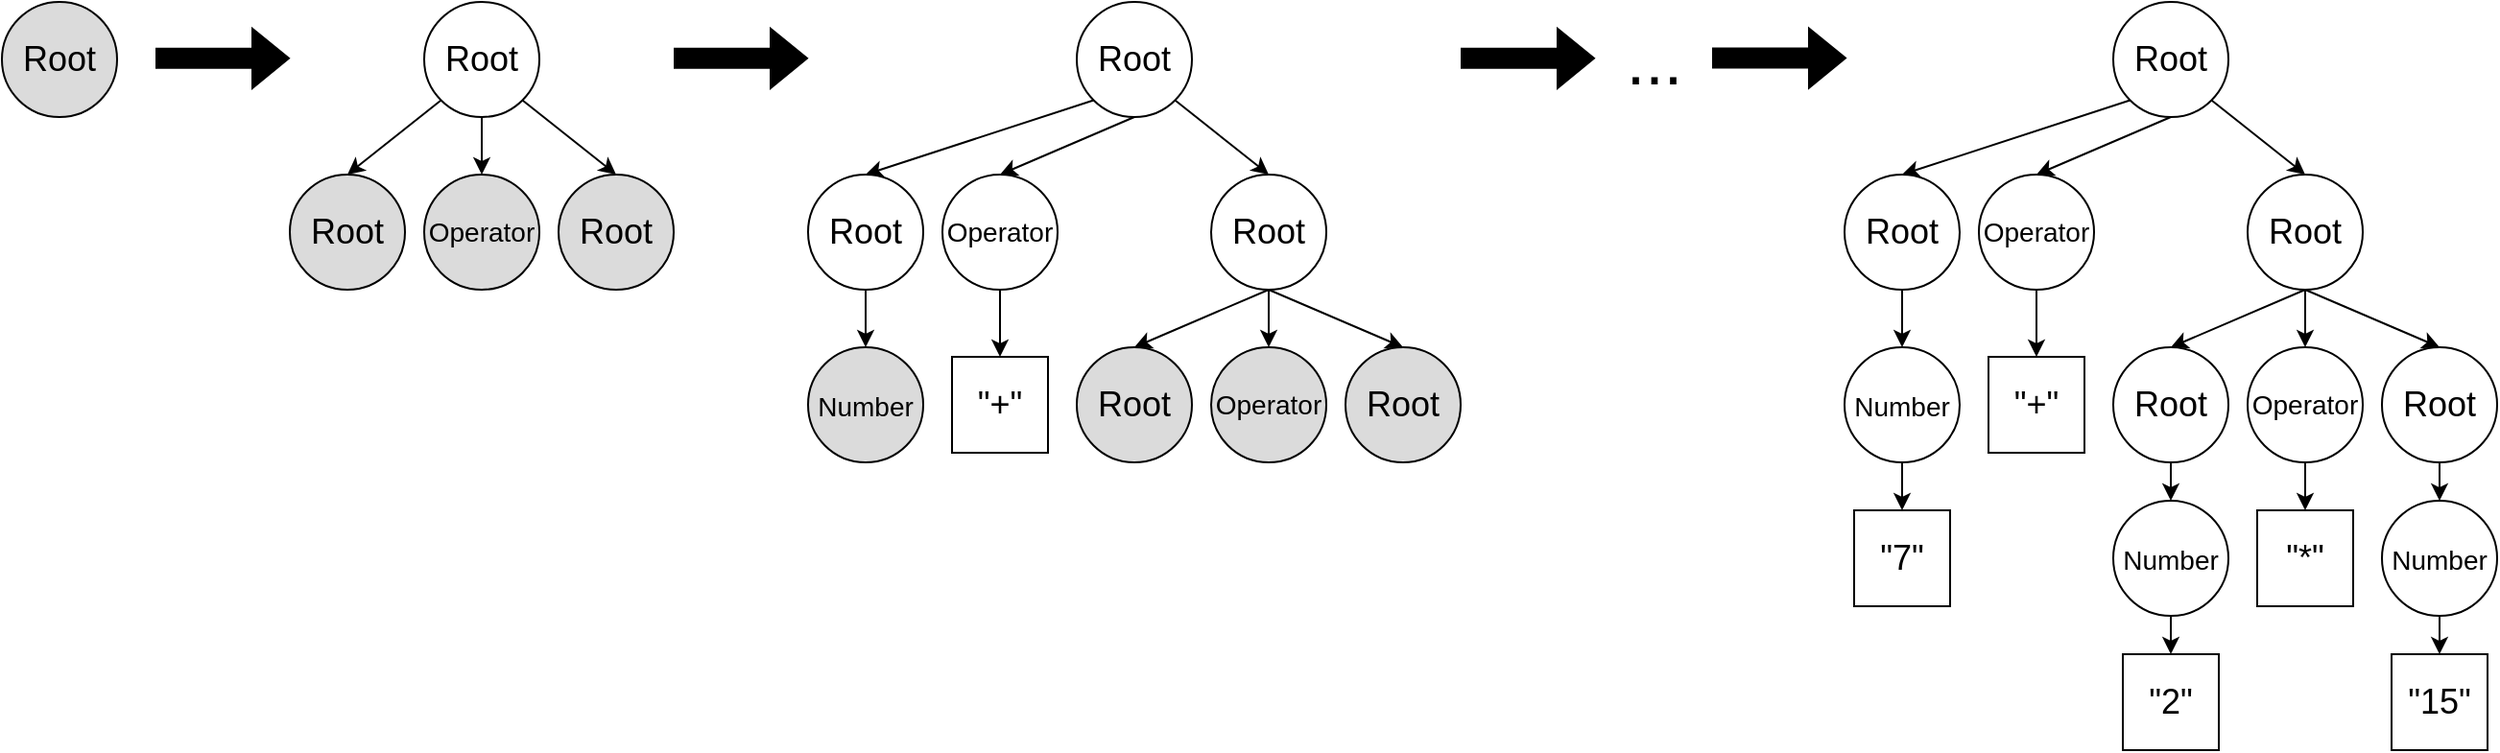 <mxfile version="21.1.2" type="device">
  <diagram name="Page-1" id="JcT0RMSEW7f_WX4fLzr4">
    <mxGraphModel dx="2049" dy="1223" grid="1" gridSize="10" guides="1" tooltips="1" connect="1" arrows="1" fold="1" page="1" pageScale="1" pageWidth="4681" pageHeight="3300" math="0" shadow="0">
      <root>
        <mxCell id="0" />
        <mxCell id="1" parent="0" />
        <mxCell id="BdIyOeIC5SQ6etiKWU73-30" style="rounded=0;orthogonalLoop=1;jettySize=auto;html=1;exitX=0;exitY=1;exitDx=0;exitDy=0;entryX=0.5;entryY=0;entryDx=0;entryDy=0;" parent="1" source="BdIyOeIC5SQ6etiKWU73-33" target="BdIyOeIC5SQ6etiKWU73-39" edge="1">
          <mxGeometry relative="1" as="geometry" />
        </mxCell>
        <mxCell id="BdIyOeIC5SQ6etiKWU73-31" style="rounded=0;orthogonalLoop=1;jettySize=auto;html=1;exitX=1;exitY=1;exitDx=0;exitDy=0;entryX=0.5;entryY=0;entryDx=0;entryDy=0;" parent="1" source="BdIyOeIC5SQ6etiKWU73-33" target="BdIyOeIC5SQ6etiKWU73-37" edge="1">
          <mxGeometry relative="1" as="geometry" />
        </mxCell>
        <mxCell id="BdIyOeIC5SQ6etiKWU73-32" style="rounded=0;orthogonalLoop=1;jettySize=auto;html=1;exitX=0.5;exitY=1;exitDx=0;exitDy=0;entryX=0.5;entryY=0;entryDx=0;entryDy=0;" parent="1" source="BdIyOeIC5SQ6etiKWU73-33" target="BdIyOeIC5SQ6etiKWU73-41" edge="1">
          <mxGeometry relative="1" as="geometry" />
        </mxCell>
        <mxCell id="BdIyOeIC5SQ6etiKWU73-33" value="Root" style="ellipse;whiteSpace=wrap;html=1;aspect=fixed;fontSize=18;" parent="1" vertex="1">
          <mxGeometry x="2010" y="40" width="60" height="60" as="geometry" />
        </mxCell>
        <mxCell id="BdIyOeIC5SQ6etiKWU73-34" style="rounded=0;orthogonalLoop=1;jettySize=auto;html=1;exitX=0.5;exitY=1;exitDx=0;exitDy=0;entryX=0.5;entryY=0;entryDx=0;entryDy=0;" parent="1" source="BdIyOeIC5SQ6etiKWU73-37" target="BdIyOeIC5SQ6etiKWU73-45" edge="1">
          <mxGeometry relative="1" as="geometry" />
        </mxCell>
        <mxCell id="BdIyOeIC5SQ6etiKWU73-35" style="rounded=0;orthogonalLoop=1;jettySize=auto;html=1;exitX=0.5;exitY=1;exitDx=0;exitDy=0;entryX=0.5;entryY=0;entryDx=0;entryDy=0;" parent="1" source="BdIyOeIC5SQ6etiKWU73-37" target="BdIyOeIC5SQ6etiKWU73-47" edge="1">
          <mxGeometry relative="1" as="geometry" />
        </mxCell>
        <mxCell id="BdIyOeIC5SQ6etiKWU73-36" style="rounded=0;orthogonalLoop=1;jettySize=auto;html=1;exitX=0.5;exitY=1;exitDx=0;exitDy=0;entryX=0.5;entryY=0;entryDx=0;entryDy=0;" parent="1" source="BdIyOeIC5SQ6etiKWU73-37" target="BdIyOeIC5SQ6etiKWU73-49" edge="1">
          <mxGeometry relative="1" as="geometry" />
        </mxCell>
        <mxCell id="BdIyOeIC5SQ6etiKWU73-37" value="Root" style="ellipse;whiteSpace=wrap;html=1;aspect=fixed;fontSize=18;" parent="1" vertex="1">
          <mxGeometry x="2080" y="130" width="60" height="60" as="geometry" />
        </mxCell>
        <mxCell id="BdIyOeIC5SQ6etiKWU73-38" style="edgeStyle=orthogonalEdgeStyle;rounded=0;orthogonalLoop=1;jettySize=auto;html=1;exitX=0.5;exitY=1;exitDx=0;exitDy=0;entryX=0.5;entryY=0;entryDx=0;entryDy=0;" parent="1" source="BdIyOeIC5SQ6etiKWU73-39" target="BdIyOeIC5SQ6etiKWU73-52" edge="1">
          <mxGeometry relative="1" as="geometry" />
        </mxCell>
        <mxCell id="BdIyOeIC5SQ6etiKWU73-39" value="Root" style="ellipse;whiteSpace=wrap;html=1;aspect=fixed;fontSize=18;" parent="1" vertex="1">
          <mxGeometry x="1870" y="130" width="60" height="60" as="geometry" />
        </mxCell>
        <mxCell id="BdIyOeIC5SQ6etiKWU73-40" style="rounded=0;orthogonalLoop=1;jettySize=auto;html=1;exitX=0.5;exitY=1;exitDx=0;exitDy=0;entryX=0.5;entryY=0;entryDx=0;entryDy=0;" parent="1" source="BdIyOeIC5SQ6etiKWU73-41" target="BdIyOeIC5SQ6etiKWU73-42" edge="1">
          <mxGeometry relative="1" as="geometry" />
        </mxCell>
        <mxCell id="BdIyOeIC5SQ6etiKWU73-41" value="Operator" style="ellipse;whiteSpace=wrap;html=1;aspect=fixed;fontSize=14;" parent="1" vertex="1">
          <mxGeometry x="1940" y="130" width="60" height="60" as="geometry" />
        </mxCell>
        <mxCell id="BdIyOeIC5SQ6etiKWU73-42" value="&lt;font style=&quot;font-size: 18px;&quot;&gt;&quot;+&quot;&lt;/font&gt;" style="whiteSpace=wrap;html=1;aspect=fixed;" parent="1" vertex="1">
          <mxGeometry x="1945" y="225" width="50" height="50" as="geometry" />
        </mxCell>
        <mxCell id="BdIyOeIC5SQ6etiKWU73-45" value="Root" style="ellipse;whiteSpace=wrap;html=1;aspect=fixed;fontSize=18;fillColor=#DBDBDB;" parent="1" vertex="1">
          <mxGeometry x="2010" y="220" width="60" height="60" as="geometry" />
        </mxCell>
        <mxCell id="BdIyOeIC5SQ6etiKWU73-47" value="Operator" style="ellipse;whiteSpace=wrap;html=1;aspect=fixed;fontSize=14;fillColor=#DBDBDB;" parent="1" vertex="1">
          <mxGeometry x="2080" y="220" width="60" height="60" as="geometry" />
        </mxCell>
        <mxCell id="BdIyOeIC5SQ6etiKWU73-49" value="Root" style="ellipse;whiteSpace=wrap;html=1;aspect=fixed;fontSize=18;fillColor=#DBDBDB;" parent="1" vertex="1">
          <mxGeometry x="2150" y="220" width="60" height="60" as="geometry" />
        </mxCell>
        <mxCell id="BdIyOeIC5SQ6etiKWU73-52" value="&lt;font style=&quot;font-size: 14px;&quot;&gt;Number&lt;/font&gt;" style="ellipse;whiteSpace=wrap;html=1;aspect=fixed;fontSize=18;fillColor=#DBDBDB;" parent="1" vertex="1">
          <mxGeometry x="1870" y="220" width="60" height="60" as="geometry" />
        </mxCell>
        <mxCell id="BdIyOeIC5SQ6etiKWU73-82" value="" style="shape=flexArrow;endArrow=classic;html=1;rounded=0;fillColor=#000000;" parent="1" edge="1">
          <mxGeometry width="50" height="50" relative="1" as="geometry">
            <mxPoint x="1800" y="69.41" as="sourcePoint" />
            <mxPoint x="1870" y="69.41" as="targetPoint" />
          </mxGeometry>
        </mxCell>
        <mxCell id="8Ne3zq_kJZK47_xj9nHz-1" style="rounded=0;orthogonalLoop=1;jettySize=auto;html=1;exitX=0;exitY=1;exitDx=0;exitDy=0;entryX=0.5;entryY=0;entryDx=0;entryDy=0;" edge="1" parent="1" source="8Ne3zq_kJZK47_xj9nHz-4" target="8Ne3zq_kJZK47_xj9nHz-10">
          <mxGeometry relative="1" as="geometry" />
        </mxCell>
        <mxCell id="8Ne3zq_kJZK47_xj9nHz-2" style="rounded=0;orthogonalLoop=1;jettySize=auto;html=1;exitX=1;exitY=1;exitDx=0;exitDy=0;entryX=0.5;entryY=0;entryDx=0;entryDy=0;" edge="1" parent="1" source="8Ne3zq_kJZK47_xj9nHz-4" target="8Ne3zq_kJZK47_xj9nHz-8">
          <mxGeometry relative="1" as="geometry" />
        </mxCell>
        <mxCell id="8Ne3zq_kJZK47_xj9nHz-3" style="rounded=0;orthogonalLoop=1;jettySize=auto;html=1;exitX=0.5;exitY=1;exitDx=0;exitDy=0;entryX=0.5;entryY=0;entryDx=0;entryDy=0;" edge="1" parent="1" source="8Ne3zq_kJZK47_xj9nHz-4" target="8Ne3zq_kJZK47_xj9nHz-12">
          <mxGeometry relative="1" as="geometry" />
        </mxCell>
        <mxCell id="8Ne3zq_kJZK47_xj9nHz-4" value="Root" style="ellipse;whiteSpace=wrap;html=1;aspect=fixed;fontSize=18;" vertex="1" parent="1">
          <mxGeometry x="1670" y="40" width="60" height="60" as="geometry" />
        </mxCell>
        <mxCell id="8Ne3zq_kJZK47_xj9nHz-8" value="Root" style="ellipse;whiteSpace=wrap;html=1;aspect=fixed;fontSize=18;fillColor=#DBDBDB;" vertex="1" parent="1">
          <mxGeometry x="1740" y="130" width="60" height="60" as="geometry" />
        </mxCell>
        <mxCell id="8Ne3zq_kJZK47_xj9nHz-10" value="Root" style="ellipse;whiteSpace=wrap;html=1;aspect=fixed;fontSize=18;fillColor=#DBDBDB;" vertex="1" parent="1">
          <mxGeometry x="1600" y="130" width="60" height="60" as="geometry" />
        </mxCell>
        <mxCell id="8Ne3zq_kJZK47_xj9nHz-12" value="Operator" style="ellipse;whiteSpace=wrap;html=1;aspect=fixed;fontSize=14;fillColor=#DBDBDB;" vertex="1" parent="1">
          <mxGeometry x="1670" y="130" width="60" height="60" as="geometry" />
        </mxCell>
        <mxCell id="8Ne3zq_kJZK47_xj9nHz-21" value="Root" style="ellipse;whiteSpace=wrap;html=1;aspect=fixed;fontSize=18;fillColor=#DBDBDB;" vertex="1" parent="1">
          <mxGeometry x="1450" y="40" width="60" height="60" as="geometry" />
        </mxCell>
        <mxCell id="8Ne3zq_kJZK47_xj9nHz-25" value="" style="shape=flexArrow;endArrow=classic;html=1;rounded=0;fillColor=#000000;" edge="1" parent="1">
          <mxGeometry width="50" height="50" relative="1" as="geometry">
            <mxPoint x="1530" y="69.41" as="sourcePoint" />
            <mxPoint x="1600" y="69.41" as="targetPoint" />
          </mxGeometry>
        </mxCell>
        <mxCell id="8Ne3zq_kJZK47_xj9nHz-26" value="" style="shape=flexArrow;endArrow=classic;html=1;rounded=0;fillColor=#000000;" edge="1" parent="1">
          <mxGeometry width="50" height="50" relative="1" as="geometry">
            <mxPoint x="2210" y="69.41" as="sourcePoint" />
            <mxPoint x="2280" y="69.41" as="targetPoint" />
          </mxGeometry>
        </mxCell>
        <mxCell id="8Ne3zq_kJZK47_xj9nHz-52" style="rounded=0;orthogonalLoop=1;jettySize=auto;html=1;exitX=0;exitY=1;exitDx=0;exitDy=0;entryX=0.5;entryY=0;entryDx=0;entryDy=0;" edge="1" parent="1" source="8Ne3zq_kJZK47_xj9nHz-55" target="8Ne3zq_kJZK47_xj9nHz-61">
          <mxGeometry relative="1" as="geometry" />
        </mxCell>
        <mxCell id="8Ne3zq_kJZK47_xj9nHz-53" style="rounded=0;orthogonalLoop=1;jettySize=auto;html=1;exitX=1;exitY=1;exitDx=0;exitDy=0;entryX=0.5;entryY=0;entryDx=0;entryDy=0;" edge="1" parent="1" source="8Ne3zq_kJZK47_xj9nHz-55" target="8Ne3zq_kJZK47_xj9nHz-59">
          <mxGeometry relative="1" as="geometry" />
        </mxCell>
        <mxCell id="8Ne3zq_kJZK47_xj9nHz-54" style="rounded=0;orthogonalLoop=1;jettySize=auto;html=1;exitX=0.5;exitY=1;exitDx=0;exitDy=0;entryX=0.5;entryY=0;entryDx=0;entryDy=0;" edge="1" parent="1" source="8Ne3zq_kJZK47_xj9nHz-55" target="8Ne3zq_kJZK47_xj9nHz-63">
          <mxGeometry relative="1" as="geometry" />
        </mxCell>
        <mxCell id="8Ne3zq_kJZK47_xj9nHz-55" value="Root" style="ellipse;whiteSpace=wrap;html=1;aspect=fixed;fontSize=18;" vertex="1" parent="1">
          <mxGeometry x="2550" y="40" width="60" height="60" as="geometry" />
        </mxCell>
        <mxCell id="8Ne3zq_kJZK47_xj9nHz-56" style="rounded=0;orthogonalLoop=1;jettySize=auto;html=1;exitX=0.5;exitY=1;exitDx=0;exitDy=0;entryX=0.5;entryY=0;entryDx=0;entryDy=0;" edge="1" parent="1" source="8Ne3zq_kJZK47_xj9nHz-59" target="8Ne3zq_kJZK47_xj9nHz-66">
          <mxGeometry relative="1" as="geometry" />
        </mxCell>
        <mxCell id="8Ne3zq_kJZK47_xj9nHz-57" style="rounded=0;orthogonalLoop=1;jettySize=auto;html=1;exitX=0.5;exitY=1;exitDx=0;exitDy=0;entryX=0.5;entryY=0;entryDx=0;entryDy=0;" edge="1" parent="1" source="8Ne3zq_kJZK47_xj9nHz-59" target="8Ne3zq_kJZK47_xj9nHz-68">
          <mxGeometry relative="1" as="geometry" />
        </mxCell>
        <mxCell id="8Ne3zq_kJZK47_xj9nHz-58" style="rounded=0;orthogonalLoop=1;jettySize=auto;html=1;exitX=0.5;exitY=1;exitDx=0;exitDy=0;entryX=0.5;entryY=0;entryDx=0;entryDy=0;" edge="1" parent="1" source="8Ne3zq_kJZK47_xj9nHz-59" target="8Ne3zq_kJZK47_xj9nHz-70">
          <mxGeometry relative="1" as="geometry" />
        </mxCell>
        <mxCell id="8Ne3zq_kJZK47_xj9nHz-59" value="Root" style="ellipse;whiteSpace=wrap;html=1;aspect=fixed;fontSize=18;" vertex="1" parent="1">
          <mxGeometry x="2620" y="130" width="60" height="60" as="geometry" />
        </mxCell>
        <mxCell id="8Ne3zq_kJZK47_xj9nHz-60" style="edgeStyle=orthogonalEdgeStyle;rounded=0;orthogonalLoop=1;jettySize=auto;html=1;exitX=0.5;exitY=1;exitDx=0;exitDy=0;entryX=0.5;entryY=0;entryDx=0;entryDy=0;" edge="1" parent="1" source="8Ne3zq_kJZK47_xj9nHz-61" target="8Ne3zq_kJZK47_xj9nHz-72">
          <mxGeometry relative="1" as="geometry" />
        </mxCell>
        <mxCell id="8Ne3zq_kJZK47_xj9nHz-61" value="Root" style="ellipse;whiteSpace=wrap;html=1;aspect=fixed;fontSize=18;" vertex="1" parent="1">
          <mxGeometry x="2410" y="130" width="60" height="60" as="geometry" />
        </mxCell>
        <mxCell id="8Ne3zq_kJZK47_xj9nHz-62" style="rounded=0;orthogonalLoop=1;jettySize=auto;html=1;exitX=0.5;exitY=1;exitDx=0;exitDy=0;entryX=0.5;entryY=0;entryDx=0;entryDy=0;" edge="1" parent="1" source="8Ne3zq_kJZK47_xj9nHz-63" target="8Ne3zq_kJZK47_xj9nHz-64">
          <mxGeometry relative="1" as="geometry" />
        </mxCell>
        <mxCell id="8Ne3zq_kJZK47_xj9nHz-63" value="Operator" style="ellipse;whiteSpace=wrap;html=1;aspect=fixed;fontSize=14;" vertex="1" parent="1">
          <mxGeometry x="2480" y="130" width="60" height="60" as="geometry" />
        </mxCell>
        <mxCell id="8Ne3zq_kJZK47_xj9nHz-64" value="&lt;font style=&quot;font-size: 18px;&quot;&gt;&quot;+&quot;&lt;/font&gt;" style="whiteSpace=wrap;html=1;aspect=fixed;" vertex="1" parent="1">
          <mxGeometry x="2485" y="225" width="50" height="50" as="geometry" />
        </mxCell>
        <mxCell id="8Ne3zq_kJZK47_xj9nHz-65" style="edgeStyle=orthogonalEdgeStyle;rounded=0;orthogonalLoop=1;jettySize=auto;html=1;exitX=0.5;exitY=1;exitDx=0;exitDy=0;entryX=0.5;entryY=0;entryDx=0;entryDy=0;" edge="1" parent="1" source="8Ne3zq_kJZK47_xj9nHz-66" target="8Ne3zq_kJZK47_xj9nHz-75">
          <mxGeometry relative="1" as="geometry" />
        </mxCell>
        <mxCell id="8Ne3zq_kJZK47_xj9nHz-66" value="Root" style="ellipse;whiteSpace=wrap;html=1;aspect=fixed;fontSize=18;fillColor=#FFFFFF;" vertex="1" parent="1">
          <mxGeometry x="2550" y="220" width="60" height="60" as="geometry" />
        </mxCell>
        <mxCell id="8Ne3zq_kJZK47_xj9nHz-67" style="edgeStyle=orthogonalEdgeStyle;rounded=0;orthogonalLoop=1;jettySize=auto;html=1;exitX=0.5;exitY=1;exitDx=0;exitDy=0;entryX=0.5;entryY=0;entryDx=0;entryDy=0;" edge="1" parent="1" source="8Ne3zq_kJZK47_xj9nHz-68" target="8Ne3zq_kJZK47_xj9nHz-74">
          <mxGeometry relative="1" as="geometry" />
        </mxCell>
        <mxCell id="8Ne3zq_kJZK47_xj9nHz-68" value="Operator" style="ellipse;whiteSpace=wrap;html=1;aspect=fixed;fontSize=14;fillColor=#FFFFFF;" vertex="1" parent="1">
          <mxGeometry x="2620" y="220" width="60" height="60" as="geometry" />
        </mxCell>
        <mxCell id="8Ne3zq_kJZK47_xj9nHz-69" style="edgeStyle=orthogonalEdgeStyle;rounded=0;orthogonalLoop=1;jettySize=auto;html=1;exitX=0.5;exitY=1;exitDx=0;exitDy=0;entryX=0.5;entryY=0;entryDx=0;entryDy=0;" edge="1" parent="1" source="8Ne3zq_kJZK47_xj9nHz-70" target="8Ne3zq_kJZK47_xj9nHz-76">
          <mxGeometry relative="1" as="geometry" />
        </mxCell>
        <mxCell id="8Ne3zq_kJZK47_xj9nHz-70" value="Root" style="ellipse;whiteSpace=wrap;html=1;aspect=fixed;fontSize=18;fillColor=#FFFFFF;" vertex="1" parent="1">
          <mxGeometry x="2690" y="220" width="60" height="60" as="geometry" />
        </mxCell>
        <mxCell id="8Ne3zq_kJZK47_xj9nHz-71" style="edgeStyle=orthogonalEdgeStyle;rounded=0;orthogonalLoop=1;jettySize=auto;html=1;exitX=0.5;exitY=1;exitDx=0;exitDy=0;entryX=0.5;entryY=0;entryDx=0;entryDy=0;" edge="1" parent="1" source="8Ne3zq_kJZK47_xj9nHz-72" target="8Ne3zq_kJZK47_xj9nHz-73">
          <mxGeometry relative="1" as="geometry" />
        </mxCell>
        <mxCell id="8Ne3zq_kJZK47_xj9nHz-72" value="&lt;font style=&quot;font-size: 14px;&quot;&gt;Number&lt;/font&gt;" style="ellipse;whiteSpace=wrap;html=1;aspect=fixed;fontSize=18;fillColor=#FFFFFF;" vertex="1" parent="1">
          <mxGeometry x="2410" y="220" width="60" height="60" as="geometry" />
        </mxCell>
        <mxCell id="8Ne3zq_kJZK47_xj9nHz-73" value="&lt;font style=&quot;font-size: 18px;&quot;&gt;&quot;7&quot;&lt;/font&gt;" style="whiteSpace=wrap;html=1;aspect=fixed;" vertex="1" parent="1">
          <mxGeometry x="2415" y="305" width="50" height="50" as="geometry" />
        </mxCell>
        <mxCell id="8Ne3zq_kJZK47_xj9nHz-74" value="&lt;font style=&quot;font-size: 18px;&quot;&gt;&quot;*&quot;&lt;/font&gt;" style="whiteSpace=wrap;html=1;aspect=fixed;" vertex="1" parent="1">
          <mxGeometry x="2625" y="305" width="50" height="50" as="geometry" />
        </mxCell>
        <mxCell id="8Ne3zq_kJZK47_xj9nHz-80" style="edgeStyle=orthogonalEdgeStyle;rounded=0;orthogonalLoop=1;jettySize=auto;html=1;exitX=0.5;exitY=1;exitDx=0;exitDy=0;entryX=0.5;entryY=0;entryDx=0;entryDy=0;" edge="1" parent="1" source="8Ne3zq_kJZK47_xj9nHz-75" target="8Ne3zq_kJZK47_xj9nHz-77">
          <mxGeometry relative="1" as="geometry" />
        </mxCell>
        <mxCell id="8Ne3zq_kJZK47_xj9nHz-75" value="&lt;font style=&quot;font-size: 14px;&quot;&gt;Number&lt;/font&gt;" style="ellipse;whiteSpace=wrap;html=1;aspect=fixed;fontSize=18;fillColor=#FFFFFF;" vertex="1" parent="1">
          <mxGeometry x="2550" y="300" width="60" height="60" as="geometry" />
        </mxCell>
        <mxCell id="8Ne3zq_kJZK47_xj9nHz-79" style="edgeStyle=orthogonalEdgeStyle;rounded=0;orthogonalLoop=1;jettySize=auto;html=1;exitX=0.5;exitY=1;exitDx=0;exitDy=0;entryX=0.5;entryY=0;entryDx=0;entryDy=0;" edge="1" parent="1" source="8Ne3zq_kJZK47_xj9nHz-76" target="8Ne3zq_kJZK47_xj9nHz-78">
          <mxGeometry relative="1" as="geometry" />
        </mxCell>
        <mxCell id="8Ne3zq_kJZK47_xj9nHz-76" value="&lt;font style=&quot;font-size: 14px;&quot;&gt;Number&lt;/font&gt;" style="ellipse;whiteSpace=wrap;html=1;aspect=fixed;fontSize=18;fillColor=#FFFFFF;" vertex="1" parent="1">
          <mxGeometry x="2690" y="300" width="60" height="60" as="geometry" />
        </mxCell>
        <mxCell id="8Ne3zq_kJZK47_xj9nHz-77" value="&lt;font style=&quot;font-size: 18px;&quot;&gt;&quot;2&quot;&lt;/font&gt;" style="whiteSpace=wrap;html=1;aspect=fixed;" vertex="1" parent="1">
          <mxGeometry x="2555" y="380" width="50" height="50" as="geometry" />
        </mxCell>
        <mxCell id="8Ne3zq_kJZK47_xj9nHz-78" value="&lt;font style=&quot;font-size: 18px;&quot;&gt;&quot;15&quot;&lt;/font&gt;" style="whiteSpace=wrap;html=1;aspect=fixed;" vertex="1" parent="1">
          <mxGeometry x="2695" y="380" width="50" height="50" as="geometry" />
        </mxCell>
        <mxCell id="8Ne3zq_kJZK47_xj9nHz-81" value="" style="shape=flexArrow;endArrow=classic;html=1;rounded=0;fillColor=#000000;" edge="1" parent="1">
          <mxGeometry width="50" height="50" relative="1" as="geometry">
            <mxPoint x="2341" y="69.29" as="sourcePoint" />
            <mxPoint x="2411" y="69.29" as="targetPoint" />
          </mxGeometry>
        </mxCell>
        <mxCell id="8Ne3zq_kJZK47_xj9nHz-82" value="&lt;font style=&quot;font-size: 35px;&quot;&gt;...&lt;/font&gt;" style="text;html=1;strokeColor=none;fillColor=none;align=center;verticalAlign=middle;whiteSpace=wrap;rounded=0;fontSize=35;" vertex="1" parent="1">
          <mxGeometry x="2281" y="55" width="60" height="30" as="geometry" />
        </mxCell>
      </root>
    </mxGraphModel>
  </diagram>
</mxfile>
